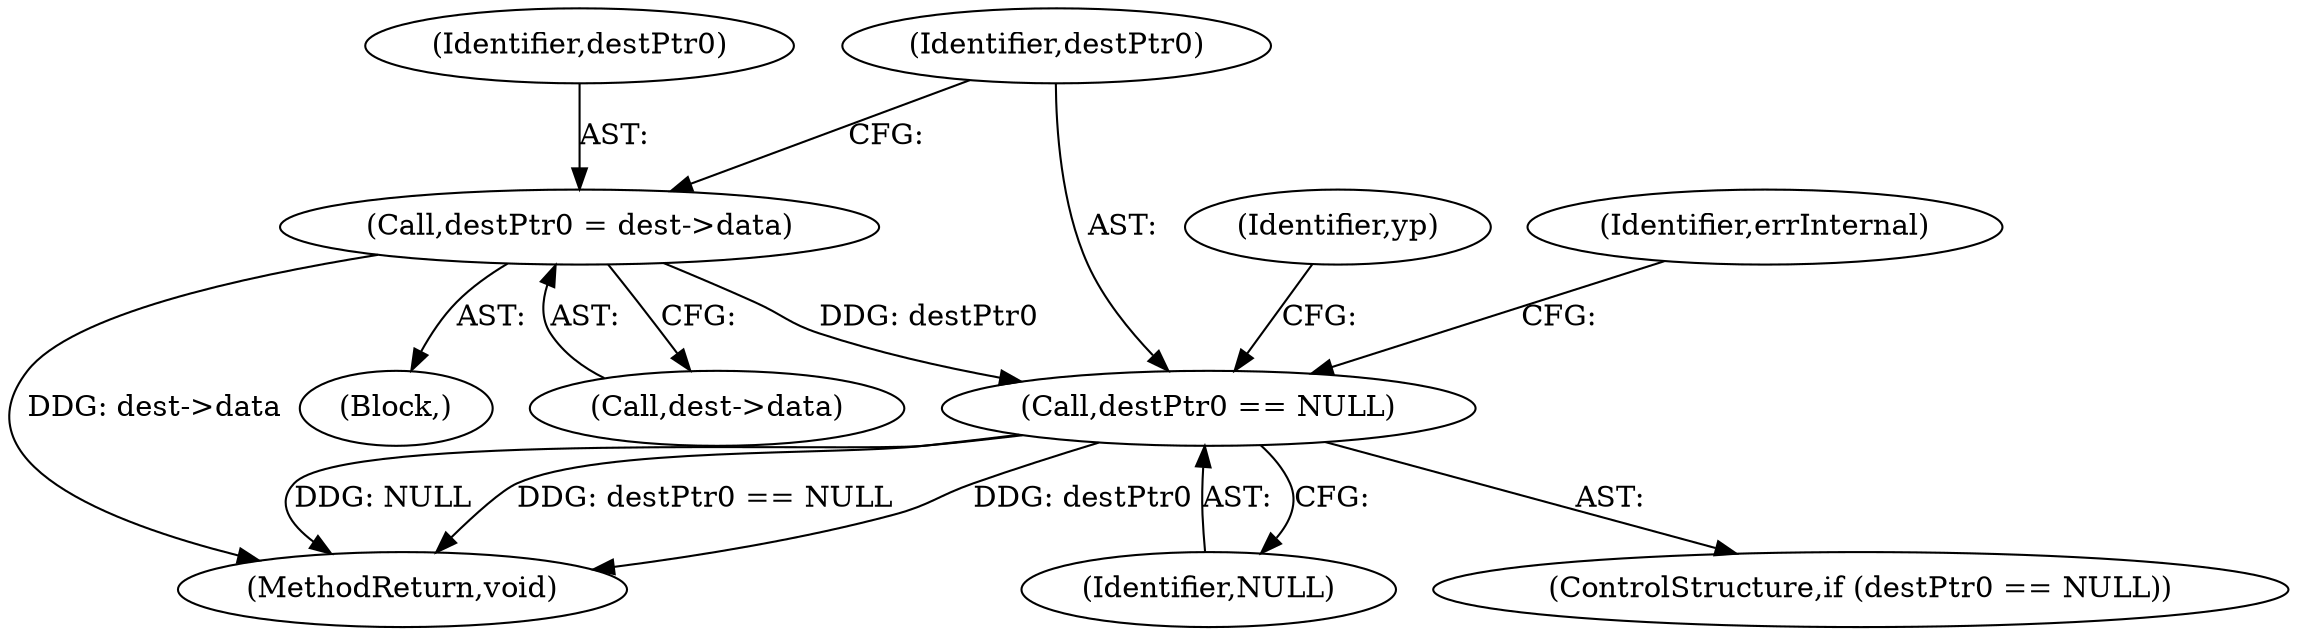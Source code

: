 digraph "0_poppler_bbc2d8918fe234b7ef2c480eb148943922cc0959@pointer" {
"1000134" [label="(Call,destPtr0 == NULL)"];
"1000128" [label="(Call,destPtr0 = dest->data)"];
"1000133" [label="(ControlStructure,if (destPtr0 == NULL))"];
"1000135" [label="(Identifier,destPtr0)"];
"1000129" [label="(Identifier,destPtr0)"];
"1000134" [label="(Call,destPtr0 == NULL)"];
"1000145" [label="(Identifier,yp)"];
"1000130" [label="(Call,dest->data)"];
"1000305" [label="(MethodReturn,void)"];
"1000128" [label="(Call,destPtr0 = dest->data)"];
"1000108" [label="(Block,)"];
"1000139" [label="(Identifier,errInternal)"];
"1000136" [label="(Identifier,NULL)"];
"1000134" -> "1000133"  [label="AST: "];
"1000134" -> "1000136"  [label="CFG: "];
"1000135" -> "1000134"  [label="AST: "];
"1000136" -> "1000134"  [label="AST: "];
"1000139" -> "1000134"  [label="CFG: "];
"1000145" -> "1000134"  [label="CFG: "];
"1000134" -> "1000305"  [label="DDG: destPtr0 == NULL"];
"1000134" -> "1000305"  [label="DDG: destPtr0"];
"1000134" -> "1000305"  [label="DDG: NULL"];
"1000128" -> "1000134"  [label="DDG: destPtr0"];
"1000128" -> "1000108"  [label="AST: "];
"1000128" -> "1000130"  [label="CFG: "];
"1000129" -> "1000128"  [label="AST: "];
"1000130" -> "1000128"  [label="AST: "];
"1000135" -> "1000128"  [label="CFG: "];
"1000128" -> "1000305"  [label="DDG: dest->data"];
}
